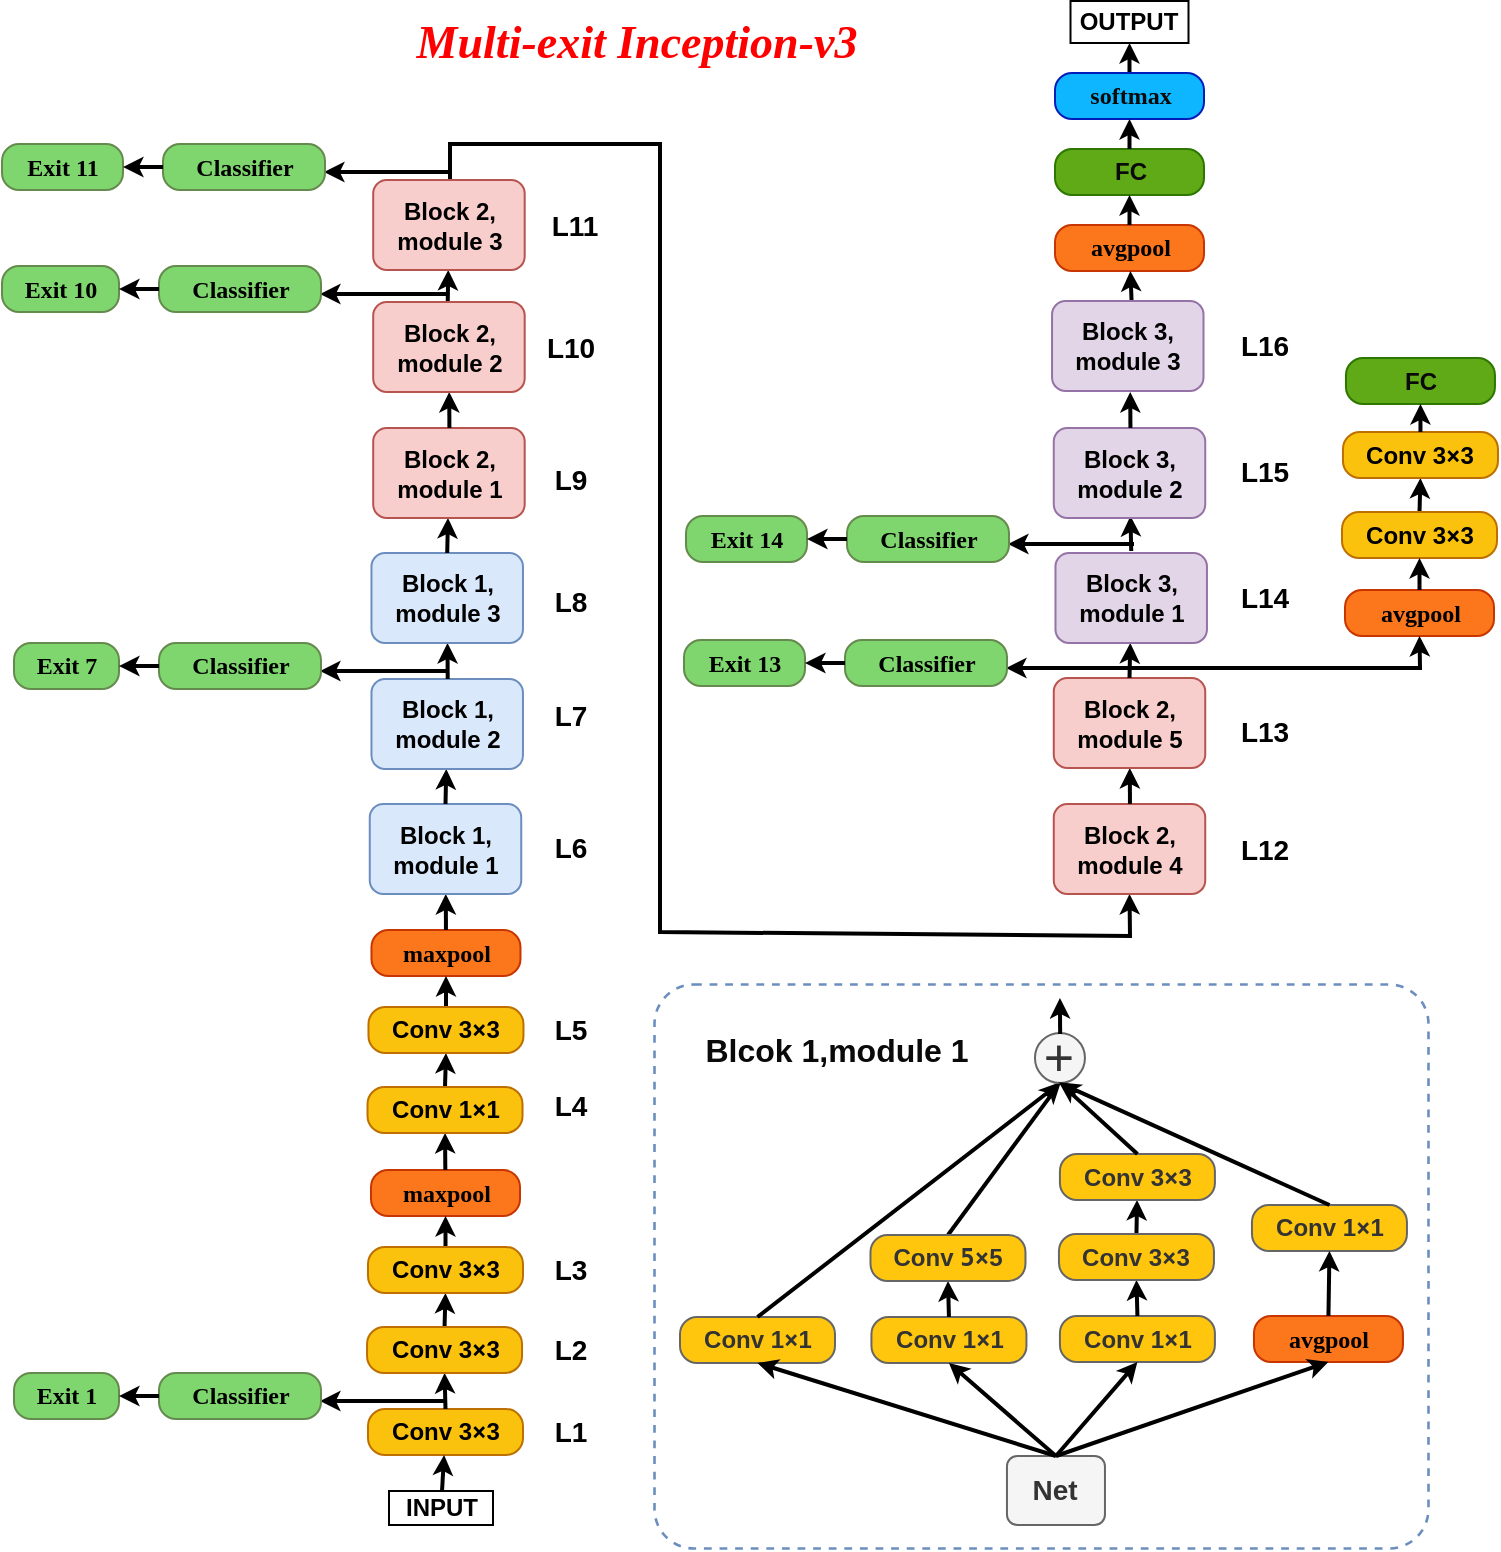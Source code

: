 <mxfile version="20.4.0" type="github">
  <diagram id="uEHcU_7JH4XFBkYuSKtn" name="第 1 页">
    <mxGraphModel dx="-1132" dy="-2175" grid="0" gridSize="10" guides="1" tooltips="1" connect="1" arrows="1" fold="1" page="0" pageScale="1" pageWidth="827" pageHeight="1169" math="0" shadow="0">
      <root>
        <mxCell id="0" />
        <mxCell id="1" parent="0" />
        <mxCell id="2cw23aXFBifn6y7TbzrM-2" value="&lt;b&gt;INPUT&lt;/b&gt;" style="rounded=0;whiteSpace=wrap;html=1;" vertex="1" parent="1">
          <mxGeometry x="2999.5" y="4095.5" width="52" height="17" as="geometry" />
        </mxCell>
        <mxCell id="2cw23aXFBifn6y7TbzrM-3" value="&lt;font face=&quot;Helvetica&quot;&gt;&lt;b&gt;OUTPUT&lt;/b&gt;&lt;/font&gt;" style="rounded=0;whiteSpace=wrap;html=1;" vertex="1" parent="1">
          <mxGeometry x="3340.25" y="3350.5" width="59" height="21" as="geometry" />
        </mxCell>
        <mxCell id="2cw23aXFBifn6y7TbzrM-4" value="&lt;b&gt;Conv 3&lt;code style=&quot;position: unset;&quot; class=&quot;has-numbering&quot;&gt;×&lt;/code&gt;3&lt;/b&gt;" style="rounded=1;whiteSpace=wrap;html=1;fontSize=12;arcSize=37;fillColor=#FAC20D;strokeColor=#BD7000;fontColor=#000000;" vertex="1" parent="1">
          <mxGeometry x="2989" y="4054.5" width="77.5" height="23" as="geometry" />
        </mxCell>
        <mxCell id="2cw23aXFBifn6y7TbzrM-5" style="edgeStyle=none;rounded=0;jumpSize=28;orthogonalLoop=1;jettySize=auto;html=1;strokeWidth=2;endSize=4;fontSize=9;fontFamily=Times New Roman;" edge="1" parent="1" source="2cw23aXFBifn6y7TbzrM-2" target="2cw23aXFBifn6y7TbzrM-4">
          <mxGeometry relative="1" as="geometry">
            <mxPoint x="3026.33" y="4096.5" as="sourcePoint" />
            <mxPoint x="3026.33" y="4079" as="targetPoint" />
          </mxGeometry>
        </mxCell>
        <mxCell id="2cw23aXFBifn6y7TbzrM-6" value="&lt;font face=&quot;Verdana&quot;&gt;&lt;b&gt;maxpool&lt;/b&gt;&lt;/font&gt;" style="rounded=1;whiteSpace=wrap;html=1;fontSize=12;arcSize=37;fillColor=#FC761C;strokeColor=#C73500;fontColor=#000000;" vertex="1" parent="1">
          <mxGeometry x="2990.5" y="3935" width="74.5" height="23" as="geometry" />
        </mxCell>
        <mxCell id="2cw23aXFBifn6y7TbzrM-7" style="edgeStyle=none;rounded=0;jumpSize=28;orthogonalLoop=1;jettySize=auto;html=1;strokeWidth=2;endSize=4;fontSize=9;fontFamily=Times New Roman;startArrow=none;entryX=0.5;entryY=1;entryDx=0;entryDy=0;exitX=0.5;exitY=0;exitDx=0;exitDy=0;" edge="1" parent="1" source="2cw23aXFBifn6y7TbzrM-4" target="2cw23aXFBifn6y7TbzrM-37">
          <mxGeometry relative="1" as="geometry">
            <Array as="points" />
            <mxPoint x="3027" y="4063" as="sourcePoint" />
            <mxPoint x="3027.25" y="4041" as="targetPoint" />
          </mxGeometry>
        </mxCell>
        <mxCell id="2cw23aXFBifn6y7TbzrM-8" style="edgeStyle=none;rounded=0;jumpSize=28;orthogonalLoop=1;jettySize=auto;html=1;strokeWidth=2;endSize=4;fontSize=9;fontFamily=Times New Roman;startArrow=none;entryX=0.5;entryY=1;entryDx=0;entryDy=0;exitX=0.5;exitY=0;exitDx=0;exitDy=0;" edge="1" parent="1" source="2cw23aXFBifn6y7TbzrM-37" target="2cw23aXFBifn6y7TbzrM-38">
          <mxGeometry relative="1" as="geometry">
            <Array as="points" />
            <mxPoint x="3027.401" y="4018" as="sourcePoint" />
            <mxPoint x="3027.599" y="4003" as="targetPoint" />
          </mxGeometry>
        </mxCell>
        <mxCell id="2cw23aXFBifn6y7TbzrM-9" value="&lt;font style=&quot;font-size: 14px;&quot; face=&quot;Helvetica&quot;&gt;&lt;b&gt;L1&lt;/b&gt;&lt;/font&gt;" style="text;html=1;align=center;verticalAlign=middle;resizable=0;points=[];autosize=1;strokeColor=none;fillColor=none;fontSize=12;fontFamily=Verdana;" vertex="1" parent="1">
          <mxGeometry x="3073" y="4051.5" width="34" height="29" as="geometry" />
        </mxCell>
        <mxCell id="2cw23aXFBifn6y7TbzrM-10" value="&lt;font style=&quot;font-size: 14px;&quot; face=&quot;Helvetica&quot;&gt;&lt;b&gt;L9&lt;/b&gt;&lt;/font&gt;" style="text;html=1;align=center;verticalAlign=middle;resizable=0;points=[];autosize=1;strokeColor=none;fillColor=none;fontSize=12;fontFamily=Verdana;" vertex="1" parent="1">
          <mxGeometry x="3073" y="3575.5" width="34" height="29" as="geometry" />
        </mxCell>
        <mxCell id="2cw23aXFBifn6y7TbzrM-11" value="&lt;font style=&quot;font-size: 14px;&quot; face=&quot;Helvetica&quot;&gt;&lt;b&gt;L2&lt;/b&gt;&lt;/font&gt;" style="text;html=1;align=center;verticalAlign=middle;resizable=0;points=[];autosize=1;strokeColor=none;fillColor=none;fontSize=12;fontFamily=Verdana;" vertex="1" parent="1">
          <mxGeometry x="3073" y="4010.5" width="34" height="29" as="geometry" />
        </mxCell>
        <mxCell id="2cw23aXFBifn6y7TbzrM-12" value="&lt;font style=&quot;font-size: 14px;&quot; face=&quot;Helvetica&quot;&gt;&lt;b&gt;L8&lt;/b&gt;&lt;/font&gt;" style="text;html=1;align=center;verticalAlign=middle;resizable=0;points=[];autosize=1;strokeColor=none;fillColor=none;fontSize=12;fontFamily=Verdana;" vertex="1" parent="1">
          <mxGeometry x="3073" y="3636.5" width="34" height="29" as="geometry" />
        </mxCell>
        <mxCell id="2cw23aXFBifn6y7TbzrM-13" value="&lt;b&gt;&lt;font style=&quot;font-size: 14px;&quot; face=&quot;Helvetica&quot;&gt;L7&lt;/font&gt;&lt;/b&gt;" style="text;html=1;align=center;verticalAlign=middle;resizable=0;points=[];autosize=1;strokeColor=none;fillColor=none;fontSize=12;fontFamily=Verdana;" vertex="1" parent="1">
          <mxGeometry x="3073" y="3693" width="34" height="29" as="geometry" />
        </mxCell>
        <mxCell id="2cw23aXFBifn6y7TbzrM-14" value="&lt;font style=&quot;font-size: 14px;&quot; face=&quot;Helvetica&quot;&gt;&lt;b&gt;L6&lt;/b&gt;&lt;/font&gt;" style="text;html=1;align=center;verticalAlign=middle;resizable=0;points=[];autosize=1;strokeColor=none;fillColor=none;fontSize=12;fontFamily=Verdana;" vertex="1" parent="1">
          <mxGeometry x="3073" y="3759.75" width="34" height="29" as="geometry" />
        </mxCell>
        <mxCell id="2cw23aXFBifn6y7TbzrM-15" value="&lt;font style=&quot;font-size: 14px;&quot; face=&quot;Helvetica&quot;&gt;&lt;b&gt;L5&lt;/b&gt;&lt;/font&gt;" style="text;html=1;align=center;verticalAlign=middle;resizable=0;points=[];autosize=1;strokeColor=none;fillColor=none;fontSize=12;fontFamily=Verdana;" vertex="1" parent="1">
          <mxGeometry x="3073" y="3850.5" width="34" height="29" as="geometry" />
        </mxCell>
        <mxCell id="2cw23aXFBifn6y7TbzrM-16" style="edgeStyle=none;rounded=0;jumpSize=28;orthogonalLoop=1;jettySize=auto;html=1;strokeWidth=2;endSize=4;fontSize=9;fontFamily=Times New Roman;startArrow=none;exitX=0.5;exitY=0;exitDx=0;exitDy=0;entryX=0.5;entryY=1;entryDx=0;entryDy=0;" edge="1" parent="1" target="2cw23aXFBifn6y7TbzrM-57">
          <mxGeometry relative="1" as="geometry">
            <Array as="points">
              <mxPoint x="3030" y="3422" />
              <mxPoint x="3135" y="3422" />
              <mxPoint x="3135" y="3816" />
              <mxPoint x="3370" y="3818" />
            </Array>
            <mxPoint x="3030" y="3443" as="sourcePoint" />
            <mxPoint x="3379.25" y="4062.5" as="targetPoint" />
          </mxGeometry>
        </mxCell>
        <mxCell id="2cw23aXFBifn6y7TbzrM-17" style="edgeStyle=none;rounded=0;jumpSize=28;orthogonalLoop=1;jettySize=auto;html=1;strokeWidth=2;endSize=4;fontSize=9;fontFamily=Times New Roman;startArrow=none;entryX=0.5;entryY=1;entryDx=0;entryDy=0;" edge="1" parent="1" source="2cw23aXFBifn6y7TbzrM-38" target="2cw23aXFBifn6y7TbzrM-6">
          <mxGeometry relative="1" as="geometry">
            <Array as="points" />
            <mxPoint x="2892.5" y="3957" as="sourcePoint" />
            <mxPoint x="2898.04" y="3938" as="targetPoint" />
          </mxGeometry>
        </mxCell>
        <mxCell id="2cw23aXFBifn6y7TbzrM-18" style="edgeStyle=none;rounded=0;jumpSize=28;orthogonalLoop=1;jettySize=auto;html=1;strokeWidth=2;endSize=4;fontSize=9;fontFamily=Times New Roman;" edge="1" parent="1">
          <mxGeometry relative="1" as="geometry">
            <mxPoint x="3028" y="4050.5" as="sourcePoint" />
            <mxPoint x="2965" y="4050.5" as="targetPoint" />
          </mxGeometry>
        </mxCell>
        <mxCell id="2cw23aXFBifn6y7TbzrM-19" value="&lt;font face=&quot;Verdana&quot;&gt;&lt;b&gt;Classifier&lt;br&gt;&lt;/b&gt;&lt;/font&gt;" style="rounded=1;whiteSpace=wrap;html=1;fontSize=12;arcSize=37;fillColor=#7FD66E;strokeColor=#648A4E;" vertex="1" parent="1">
          <mxGeometry x="2884.5" y="4036.5" width="81" height="23" as="geometry" />
        </mxCell>
        <mxCell id="2cw23aXFBifn6y7TbzrM-20" value="&lt;font face=&quot;Verdana&quot;&gt;&lt;b&gt;Exit 1&lt;br&gt;&lt;/b&gt;&lt;/font&gt;" style="rounded=1;whiteSpace=wrap;html=1;fontSize=12;arcSize=37;fillColor=#7FD66E;strokeColor=#648A4E;" vertex="1" parent="1">
          <mxGeometry x="2812" y="4036.5" width="52.5" height="23" as="geometry" />
        </mxCell>
        <mxCell id="2cw23aXFBifn6y7TbzrM-21" style="edgeStyle=none;rounded=0;jumpSize=28;orthogonalLoop=1;jettySize=auto;html=1;strokeWidth=2;endSize=4;fontSize=9;fontFamily=Times New Roman;exitX=0;exitY=0.5;exitDx=0;exitDy=0;" edge="1" parent="1" source="2cw23aXFBifn6y7TbzrM-19" target="2cw23aXFBifn6y7TbzrM-20">
          <mxGeometry relative="1" as="geometry">
            <mxPoint x="2922.5" y="4007.5" as="sourcePoint" />
            <mxPoint x="2860.5" y="4048.5" as="targetPoint" />
          </mxGeometry>
        </mxCell>
        <mxCell id="2cw23aXFBifn6y7TbzrM-22" value="&lt;font style=&quot;font-size: 14px;&quot; face=&quot;Helvetica&quot;&gt;&lt;b&gt;L10&lt;/b&gt;&lt;/font&gt;" style="text;html=1;align=center;verticalAlign=middle;resizable=0;points=[];autosize=1;strokeColor=none;fillColor=none;fontSize=12;fontFamily=Verdana;" vertex="1" parent="1">
          <mxGeometry x="3069" y="3509" width="42" height="29" as="geometry" />
        </mxCell>
        <mxCell id="2cw23aXFBifn6y7TbzrM-23" value="&lt;font style=&quot;font-size: 14px;&quot; face=&quot;Helvetica&quot;&gt;&lt;b&gt;L12&lt;/b&gt;&lt;/font&gt;" style="text;html=1;align=center;verticalAlign=middle;resizable=0;points=[];autosize=1;strokeColor=none;fillColor=none;fontSize=12;fontFamily=Verdana;" vertex="1" parent="1">
          <mxGeometry x="3416" y="3760" width="42" height="29" as="geometry" />
        </mxCell>
        <mxCell id="2cw23aXFBifn6y7TbzrM-24" value="&lt;font style=&quot;font-size: 14px;&quot; face=&quot;Helvetica&quot;&gt;&lt;b&gt;L11&lt;/b&gt;&lt;/font&gt;" style="text;html=1;align=center;verticalAlign=middle;resizable=0;points=[];autosize=1;strokeColor=none;fillColor=none;fontSize=12;fontFamily=Verdana;" vertex="1" parent="1">
          <mxGeometry x="3071" y="3448" width="41" height="29" as="geometry" />
        </mxCell>
        <mxCell id="2cw23aXFBifn6y7TbzrM-25" value="&lt;font style=&quot;font-size: 14px;&quot; face=&quot;Helvetica&quot;&gt;&lt;b&gt;L16&lt;/b&gt;&lt;/font&gt;" style="text;html=1;align=center;verticalAlign=middle;resizable=0;points=[];autosize=1;strokeColor=none;fillColor=none;fontSize=12;fontFamily=Verdana;" vertex="1" parent="1">
          <mxGeometry x="3416" y="3508.5" width="42" height="29" as="geometry" />
        </mxCell>
        <mxCell id="2cw23aXFBifn6y7TbzrM-26" value="&lt;font style=&quot;font-size: 14px;&quot; face=&quot;Helvetica&quot;&gt;&lt;b&gt;L15&lt;/b&gt;&lt;/font&gt;" style="text;html=1;align=center;verticalAlign=middle;resizable=0;points=[];autosize=1;strokeColor=none;fillColor=none;fontSize=12;fontFamily=Verdana;" vertex="1" parent="1">
          <mxGeometry x="3416" y="3571" width="42" height="29" as="geometry" />
        </mxCell>
        <mxCell id="2cw23aXFBifn6y7TbzrM-27" value="&lt;font style=&quot;font-size: 14px;&quot; face=&quot;Helvetica&quot;&gt;&lt;b&gt;L14&lt;/b&gt;&lt;/font&gt;" style="text;html=1;align=center;verticalAlign=middle;resizable=0;points=[];autosize=1;strokeColor=none;fillColor=none;fontSize=12;fontFamily=Verdana;" vertex="1" parent="1">
          <mxGeometry x="3416" y="3634.5" width="42" height="29" as="geometry" />
        </mxCell>
        <mxCell id="2cw23aXFBifn6y7TbzrM-28" value="&lt;font style=&quot;font-size: 14px;&quot; face=&quot;Helvetica&quot;&gt;&lt;b&gt;L13&lt;/b&gt;&lt;/font&gt;" style="text;html=1;align=center;verticalAlign=middle;resizable=0;points=[];autosize=1;strokeColor=none;fillColor=none;fontSize=12;fontFamily=Verdana;" vertex="1" parent="1">
          <mxGeometry x="3416" y="3701.5" width="42" height="29" as="geometry" />
        </mxCell>
        <mxCell id="2cw23aXFBifn6y7TbzrM-29" value="&lt;font face=&quot;Verdana&quot;&gt;&lt;b&gt;avgpool&lt;/b&gt;&lt;/font&gt;" style="rounded=1;whiteSpace=wrap;html=1;fontSize=12;arcSize=37;fillColor=#FC761C;strokeColor=#C73500;fontColor=#000000;" vertex="1" parent="1">
          <mxGeometry x="3332.5" y="3462.5" width="74.5" height="23" as="geometry" />
        </mxCell>
        <mxCell id="2cw23aXFBifn6y7TbzrM-30" style="edgeStyle=none;rounded=0;jumpSize=28;orthogonalLoop=1;jettySize=auto;html=1;strokeWidth=2;endSize=4;fontSize=9;fontFamily=Times New Roman;startArrow=none;" edge="1" parent="1" target="2cw23aXFBifn6y7TbzrM-29">
          <mxGeometry relative="1" as="geometry">
            <Array as="points" />
            <mxPoint x="3370.802" y="3501" as="sourcePoint" />
            <mxPoint x="3372.629" y="3488.5" as="targetPoint" />
          </mxGeometry>
        </mxCell>
        <mxCell id="2cw23aXFBifn6y7TbzrM-31" value="&lt;font color=&quot;#0A0A0A&quot;&gt;&lt;b&gt;FC&lt;/b&gt;&lt;/font&gt;" style="rounded=1;whiteSpace=wrap;html=1;fontSize=12;arcSize=37;fillColor=#60a917;strokeColor=#2D7600;fontColor=#ffffff;" vertex="1" parent="1">
          <mxGeometry x="3332.5" y="3424.5" width="74.5" height="23" as="geometry" />
        </mxCell>
        <mxCell id="2cw23aXFBifn6y7TbzrM-32" style="edgeStyle=none;rounded=0;jumpSize=28;orthogonalLoop=1;jettySize=auto;html=1;strokeWidth=2;endSize=4;fontSize=9;fontFamily=Times New Roman;startArrow=none;entryX=0.5;entryY=1;entryDx=0;entryDy=0;exitX=0.5;exitY=0;exitDx=0;exitDy=0;" edge="1" parent="1" source="2cw23aXFBifn6y7TbzrM-29" target="2cw23aXFBifn6y7TbzrM-31">
          <mxGeometry relative="1" as="geometry">
            <Array as="points" />
            <mxPoint x="3380.802" y="3511" as="sourcePoint" />
            <mxPoint x="3380.198" y="3495.5" as="targetPoint" />
          </mxGeometry>
        </mxCell>
        <mxCell id="2cw23aXFBifn6y7TbzrM-33" style="edgeStyle=none;rounded=0;jumpSize=28;orthogonalLoop=1;jettySize=auto;html=1;strokeWidth=2;endSize=4;fontSize=9;fontFamily=Times New Roman;startArrow=none;entryX=0.5;entryY=1;entryDx=0;entryDy=0;exitX=0.5;exitY=0;exitDx=0;exitDy=0;" edge="1" parent="1" source="2cw23aXFBifn6y7TbzrM-34" target="2cw23aXFBifn6y7TbzrM-3">
          <mxGeometry relative="1" as="geometry">
            <Array as="points" />
            <mxPoint x="3379.75" y="3472.5" as="sourcePoint" />
            <mxPoint x="3379.75" y="3457.5" as="targetPoint" />
          </mxGeometry>
        </mxCell>
        <mxCell id="2cw23aXFBifn6y7TbzrM-34" value="&lt;font face=&quot;Verdana&quot; color=&quot;#0A0A0A&quot;&gt;&lt;b&gt;softmax&lt;/b&gt;&lt;/font&gt;" style="rounded=1;whiteSpace=wrap;html=1;fontSize=12;arcSize=37;fillColor=#0DB6FF;strokeColor=#001DBC;fontColor=#ffffff;" vertex="1" parent="1">
          <mxGeometry x="3332.5" y="3386.5" width="74.5" height="23" as="geometry" />
        </mxCell>
        <mxCell id="2cw23aXFBifn6y7TbzrM-35" style="edgeStyle=none;rounded=0;jumpSize=28;orthogonalLoop=1;jettySize=auto;html=1;strokeWidth=2;endSize=4;fontSize=9;fontFamily=Times New Roman;startArrow=none;entryX=0.5;entryY=1;entryDx=0;entryDy=0;exitX=0.5;exitY=0;exitDx=0;exitDy=0;" edge="1" parent="1" source="2cw23aXFBifn6y7TbzrM-31" target="2cw23aXFBifn6y7TbzrM-34">
          <mxGeometry relative="1" as="geometry">
            <Array as="points" />
            <mxPoint x="3381.75" y="3396.5" as="sourcePoint" />
            <mxPoint x="3381.25" y="3381.5" as="targetPoint" />
          </mxGeometry>
        </mxCell>
        <mxCell id="2cw23aXFBifn6y7TbzrM-36" value="&lt;font style=&quot;font-size: 23px;&quot; color=&quot;#FF0000&quot;&gt;&lt;i&gt;&lt;b&gt;Multi-exit Inception-v3&lt;/b&gt;&lt;/i&gt;&lt;/font&gt;" style="text;html=1;align=center;verticalAlign=middle;resizable=0;points=[];autosize=1;strokeColor=none;fillColor=none;fontSize=14;fontFamily=Verdana;fontColor=#0A0A0A;" vertex="1" parent="1">
          <mxGeometry x="2964" y="3350.5" width="317" height="40" as="geometry" />
        </mxCell>
        <mxCell id="2cw23aXFBifn6y7TbzrM-37" value="&lt;b&gt;Conv 3&lt;code style=&quot;position: unset;&quot; class=&quot;has-numbering&quot;&gt;×&lt;/code&gt;3&lt;/b&gt;" style="rounded=1;whiteSpace=wrap;html=1;fontSize=12;arcSize=37;fillColor=#FAC20D;strokeColor=#BD7000;fontColor=#000000;" vertex="1" parent="1">
          <mxGeometry x="2988.52" y="4013.5" width="77.5" height="23" as="geometry" />
        </mxCell>
        <mxCell id="2cw23aXFBifn6y7TbzrM-38" value="&lt;b&gt;Conv 3&lt;code style=&quot;position: unset;&quot; class=&quot;has-numbering&quot;&gt;×&lt;/code&gt;3&lt;/b&gt;" style="rounded=1;whiteSpace=wrap;html=1;fontSize=12;arcSize=37;fillColor=#FAC20D;strokeColor=#BD7000;fontColor=#000000;" vertex="1" parent="1">
          <mxGeometry x="2989" y="3973.5" width="77.5" height="23" as="geometry" />
        </mxCell>
        <mxCell id="2cw23aXFBifn6y7TbzrM-39" value="&lt;font face=&quot;Verdana&quot;&gt;&lt;b&gt;maxpool&lt;/b&gt;&lt;/font&gt;" style="rounded=1;whiteSpace=wrap;html=1;fontSize=12;arcSize=37;fillColor=#FC761C;strokeColor=#C73500;fontColor=#000000;" vertex="1" parent="1">
          <mxGeometry x="2990.74" y="3815" width="74.5" height="23" as="geometry" />
        </mxCell>
        <mxCell id="2cw23aXFBifn6y7TbzrM-40" style="edgeStyle=none;rounded=0;jumpSize=28;orthogonalLoop=1;jettySize=auto;html=1;strokeWidth=2;endSize=4;fontSize=9;fontFamily=Times New Roman;startArrow=none;entryX=0.5;entryY=1;entryDx=0;entryDy=0;" edge="1" parent="1" source="2cw23aXFBifn6y7TbzrM-6" target="2cw23aXFBifn6y7TbzrM-43">
          <mxGeometry relative="1" as="geometry">
            <Array as="points" />
            <mxPoint x="3027.99" y="3934.5" as="sourcePoint" />
            <mxPoint x="3027.49" y="3921" as="targetPoint" />
          </mxGeometry>
        </mxCell>
        <mxCell id="2cw23aXFBifn6y7TbzrM-41" style="edgeStyle=none;rounded=0;jumpSize=28;orthogonalLoop=1;jettySize=auto;html=1;strokeWidth=2;endSize=4;fontSize=9;fontFamily=Times New Roman;startArrow=none;entryX=0.5;entryY=1;entryDx=0;entryDy=0;exitX=0.5;exitY=0;exitDx=0;exitDy=0;" edge="1" parent="1" source="2cw23aXFBifn6y7TbzrM-43" target="2cw23aXFBifn6y7TbzrM-44">
          <mxGeometry relative="1" as="geometry">
            <Array as="points" />
            <mxPoint x="3027.641" y="3898" as="sourcePoint" />
            <mxPoint x="3027.839" y="3883" as="targetPoint" />
          </mxGeometry>
        </mxCell>
        <mxCell id="2cw23aXFBifn6y7TbzrM-42" style="edgeStyle=none;rounded=0;jumpSize=28;orthogonalLoop=1;jettySize=auto;html=1;strokeWidth=2;endSize=4;fontSize=9;fontFamily=Times New Roman;startArrow=none;entryX=0.5;entryY=1;entryDx=0;entryDy=0;" edge="1" parent="1" source="2cw23aXFBifn6y7TbzrM-44" target="2cw23aXFBifn6y7TbzrM-39">
          <mxGeometry relative="1" as="geometry">
            <Array as="points" />
            <mxPoint x="2892.74" y="3837" as="sourcePoint" />
            <mxPoint x="2898.28" y="3818" as="targetPoint" />
          </mxGeometry>
        </mxCell>
        <mxCell id="2cw23aXFBifn6y7TbzrM-43" value="&lt;b&gt;Conv 1&lt;code style=&quot;position: unset;&quot; class=&quot;has-numbering&quot;&gt;×&lt;/code&gt;1&lt;/b&gt;" style="rounded=1;whiteSpace=wrap;html=1;fontSize=12;arcSize=37;fillColor=#FAC20D;strokeColor=#BD7000;fontColor=#000000;" vertex="1" parent="1">
          <mxGeometry x="2988.76" y="3893.5" width="77.5" height="23" as="geometry" />
        </mxCell>
        <mxCell id="2cw23aXFBifn6y7TbzrM-44" value="&lt;b&gt;Conv 3&lt;code style=&quot;position: unset;&quot; class=&quot;has-numbering&quot;&gt;×&lt;/code&gt;3&lt;/b&gt;" style="rounded=1;whiteSpace=wrap;html=1;fontSize=12;arcSize=37;fillColor=#FAC20D;strokeColor=#BD7000;fontColor=#000000;" vertex="1" parent="1">
          <mxGeometry x="2989.24" y="3853.5" width="77.5" height="23" as="geometry" />
        </mxCell>
        <mxCell id="2cw23aXFBifn6y7TbzrM-45" value="&lt;font style=&quot;font-size: 14px;&quot; face=&quot;Helvetica&quot;&gt;&lt;b&gt;L3&lt;/b&gt;&lt;/font&gt;" style="text;html=1;align=center;verticalAlign=middle;resizable=0;points=[];autosize=1;strokeColor=none;fillColor=none;fontSize=12;fontFamily=Verdana;" vertex="1" parent="1">
          <mxGeometry x="3073" y="3970.5" width="34" height="29" as="geometry" />
        </mxCell>
        <mxCell id="2cw23aXFBifn6y7TbzrM-46" value="&lt;font style=&quot;font-size: 14px;&quot; face=&quot;Helvetica&quot;&gt;&lt;b&gt;L4&lt;/b&gt;&lt;/font&gt;" style="text;html=1;align=center;verticalAlign=middle;resizable=0;points=[];autosize=1;strokeColor=none;fillColor=none;fontSize=12;fontFamily=Verdana;" vertex="1" parent="1">
          <mxGeometry x="3073" y="3888.5" width="34" height="29" as="geometry" />
        </mxCell>
        <mxCell id="2cw23aXFBifn6y7TbzrM-47" style="edgeStyle=none;rounded=0;jumpSize=28;orthogonalLoop=1;jettySize=auto;html=1;strokeWidth=2;endSize=4;fontSize=9;fontFamily=Times New Roman;startArrow=none;exitX=0.5;exitY=0;exitDx=0;exitDy=0;" edge="1" parent="1" source="2cw23aXFBifn6y7TbzrM-39" target="2cw23aXFBifn6y7TbzrM-48">
          <mxGeometry relative="1" as="geometry">
            <Array as="points" />
            <mxPoint x="3037.99" y="3863.5" as="sourcePoint" />
            <mxPoint x="3028" y="3789" as="targetPoint" />
          </mxGeometry>
        </mxCell>
        <mxCell id="2cw23aXFBifn6y7TbzrM-48" value="&lt;div style=&quot;font-size: 12px;&quot;&gt;&lt;font style=&quot;font-size: 12px;&quot; face=&quot;Helvetica&quot;&gt;&lt;b&gt;&lt;font style=&quot;font-size: 12px;&quot;&gt;Block 1,&lt;/font&gt;&lt;/b&gt;&lt;/font&gt;&lt;/div&gt;&lt;div style=&quot;font-size: 12px;&quot;&gt;&lt;font style=&quot;font-size: 12px;&quot; face=&quot;Helvetica&quot;&gt;&lt;b&gt;&lt;font style=&quot;font-size: 12px;&quot;&gt;module 1&lt;/font&gt;&lt;/b&gt;&lt;/font&gt;&lt;font style=&quot;font-size: 12px;&quot;&gt;&lt;br&gt;&lt;/font&gt;&lt;/div&gt;" style="rounded=1;whiteSpace=wrap;html=1;strokeColor=#6c8ebf;fontFamily=Verdana;fontSize=23;fillColor=#dae8fc;" vertex="1" parent="1">
          <mxGeometry x="2989.88" y="3752" width="75.74" height="45" as="geometry" />
        </mxCell>
        <mxCell id="2cw23aXFBifn6y7TbzrM-49" style="edgeStyle=none;rounded=0;jumpSize=28;orthogonalLoop=1;jettySize=auto;html=1;strokeWidth=2;endSize=4;fontSize=9;fontFamily=Times New Roman;startArrow=none;exitX=0.5;exitY=0;exitDx=0;exitDy=0;" edge="1" parent="1" source="2cw23aXFBifn6y7TbzrM-48" target="2cw23aXFBifn6y7TbzrM-50">
          <mxGeometry relative="1" as="geometry">
            <Array as="points" />
            <mxPoint x="3027.99" y="3747.5" as="sourcePoint" />
            <mxPoint x="3028" y="3721.5" as="targetPoint" />
          </mxGeometry>
        </mxCell>
        <mxCell id="2cw23aXFBifn6y7TbzrM-50" value="&lt;div style=&quot;font-size: 12px;&quot;&gt;&lt;font style=&quot;font-size: 12px;&quot; face=&quot;Helvetica&quot;&gt;&lt;b&gt;&lt;font style=&quot;font-size: 12px;&quot;&gt;Block 1,&lt;/font&gt;&lt;/b&gt;&lt;/font&gt;&lt;/div&gt;&lt;div style=&quot;font-size: 12px;&quot;&gt;&lt;font style=&quot;font-size: 12px;&quot; face=&quot;Helvetica&quot;&gt;&lt;b&gt;&lt;font style=&quot;font-size: 12px;&quot;&gt;module 2&lt;/font&gt;&lt;/b&gt;&lt;/font&gt;&lt;font style=&quot;font-size: 12px;&quot;&gt;&lt;br&gt;&lt;/font&gt;&lt;/div&gt;" style="rounded=1;whiteSpace=wrap;html=1;strokeColor=#6c8ebf;fontFamily=Verdana;fontSize=23;fillColor=#dae8fc;" vertex="1" parent="1">
          <mxGeometry x="2990.74" y="3689.5" width="75.74" height="45" as="geometry" />
        </mxCell>
        <mxCell id="2cw23aXFBifn6y7TbzrM-51" style="edgeStyle=none;rounded=0;jumpSize=28;orthogonalLoop=1;jettySize=auto;html=1;strokeWidth=2;endSize=4;fontSize=9;fontFamily=Times New Roman;startArrow=none;exitX=0.5;exitY=0;exitDx=0;exitDy=0;" edge="1" parent="1" target="2cw23aXFBifn6y7TbzrM-52">
          <mxGeometry relative="1" as="geometry">
            <Array as="points" />
            <mxPoint x="3028.85" y="3689.5" as="sourcePoint" />
            <mxPoint x="3028.86" y="3663.5" as="targetPoint" />
          </mxGeometry>
        </mxCell>
        <mxCell id="2cw23aXFBifn6y7TbzrM-52" value="&lt;div style=&quot;font-size: 12px;&quot;&gt;&lt;font style=&quot;font-size: 12px;&quot; face=&quot;Helvetica&quot;&gt;&lt;b&gt;&lt;font style=&quot;font-size: 12px;&quot;&gt;Block 1,&lt;/font&gt;&lt;/b&gt;&lt;/font&gt;&lt;/div&gt;&lt;div style=&quot;font-size: 12px;&quot;&gt;&lt;font style=&quot;font-size: 12px;&quot; face=&quot;Helvetica&quot;&gt;&lt;b&gt;&lt;font style=&quot;font-size: 12px;&quot;&gt;module 3&lt;/font&gt;&lt;/b&gt;&lt;/font&gt;&lt;font style=&quot;font-size: 12px;&quot;&gt;&lt;br&gt;&lt;/font&gt;&lt;/div&gt;" style="rounded=1;whiteSpace=wrap;html=1;strokeColor=#6c8ebf;fontFamily=Verdana;fontSize=23;fillColor=#dae8fc;" vertex="1" parent="1">
          <mxGeometry x="2990.74" y="3626.5" width="75.74" height="45" as="geometry" />
        </mxCell>
        <mxCell id="2cw23aXFBifn6y7TbzrM-53" style="edgeStyle=none;rounded=0;jumpSize=28;orthogonalLoop=1;jettySize=auto;html=1;strokeWidth=2;endSize=4;fontSize=9;fontFamily=Times New Roman;startArrow=none;exitX=0.5;exitY=0;exitDx=0;exitDy=0;" edge="1" parent="1" source="2cw23aXFBifn6y7TbzrM-52" target="2cw23aXFBifn6y7TbzrM-54">
          <mxGeometry relative="1" as="geometry">
            <Array as="points" />
            <mxPoint x="3028.85" y="3622" as="sourcePoint" />
            <mxPoint x="3028.86" y="3596" as="targetPoint" />
          </mxGeometry>
        </mxCell>
        <mxCell id="2cw23aXFBifn6y7TbzrM-54" value="&lt;div style=&quot;font-size: 12px;&quot;&gt;&lt;font style=&quot;font-size: 12px;&quot; face=&quot;Helvetica&quot;&gt;&lt;b&gt;&lt;font style=&quot;font-size: 12px;&quot;&gt;Block 2,&lt;/font&gt;&lt;/b&gt;&lt;/font&gt;&lt;/div&gt;&lt;div style=&quot;font-size: 12px;&quot;&gt;&lt;font style=&quot;font-size: 12px;&quot; face=&quot;Helvetica&quot;&gt;&lt;b&gt;&lt;font style=&quot;font-size: 12px;&quot;&gt;module 1&lt;/font&gt;&lt;/b&gt;&lt;/font&gt;&lt;font style=&quot;font-size: 12px;&quot;&gt;&lt;br&gt;&lt;/font&gt;&lt;/div&gt;" style="rounded=1;whiteSpace=wrap;html=1;strokeColor=#b85450;fontFamily=Verdana;fontSize=23;fillColor=#f8cecc;" vertex="1" parent="1">
          <mxGeometry x="2991.6" y="3564" width="75.74" height="45" as="geometry" />
        </mxCell>
        <mxCell id="2cw23aXFBifn6y7TbzrM-55" style="edgeStyle=none;rounded=0;jumpSize=28;orthogonalLoop=1;jettySize=auto;html=1;strokeWidth=2;endSize=4;fontSize=9;fontFamily=Times New Roman;startArrow=none;exitX=0.5;exitY=0;exitDx=0;exitDy=0;" edge="1" parent="1" target="2cw23aXFBifn6y7TbzrM-56">
          <mxGeometry relative="1" as="geometry">
            <Array as="points" />
            <mxPoint x="3028.85" y="3502.5" as="sourcePoint" />
            <mxPoint x="3028.86" y="3476.5" as="targetPoint" />
          </mxGeometry>
        </mxCell>
        <mxCell id="2cw23aXFBifn6y7TbzrM-56" value="&lt;div style=&quot;font-size: 12px;&quot;&gt;&lt;font style=&quot;font-size: 12px;&quot; face=&quot;Helvetica&quot;&gt;&lt;b&gt;&lt;font style=&quot;font-size: 12px;&quot;&gt;Block 2,&lt;/font&gt;&lt;/b&gt;&lt;/font&gt;&lt;/div&gt;&lt;div style=&quot;font-size: 12px;&quot;&gt;&lt;font style=&quot;font-size: 12px;&quot; face=&quot;Helvetica&quot;&gt;&lt;b&gt;&lt;font style=&quot;font-size: 12px;&quot;&gt;module 3&lt;/font&gt;&lt;/b&gt;&lt;/font&gt;&lt;font style=&quot;font-size: 12px;&quot;&gt;&lt;br&gt;&lt;/font&gt;&lt;/div&gt;" style="rounded=1;whiteSpace=wrap;html=1;strokeColor=#b85450;fontFamily=Verdana;fontSize=23;fillColor=#f8cecc;" vertex="1" parent="1">
          <mxGeometry x="2991.6" y="3440" width="75.74" height="45" as="geometry" />
        </mxCell>
        <mxCell id="2cw23aXFBifn6y7TbzrM-57" value="&lt;div style=&quot;font-size: 12px;&quot;&gt;&lt;font style=&quot;font-size: 12px;&quot; face=&quot;Helvetica&quot;&gt;&lt;b&gt;&lt;font style=&quot;font-size: 12px;&quot;&gt;Block 2,&lt;/font&gt;&lt;/b&gt;&lt;/font&gt;&lt;/div&gt;&lt;div style=&quot;font-size: 12px;&quot;&gt;&lt;font style=&quot;font-size: 12px;&quot; face=&quot;Helvetica&quot;&gt;&lt;b&gt;&lt;font style=&quot;font-size: 12px;&quot;&gt;module 4&lt;/font&gt;&lt;/b&gt;&lt;/font&gt;&lt;font style=&quot;font-size: 12px;&quot;&gt;&lt;br&gt;&lt;/font&gt;&lt;/div&gt;" style="rounded=1;whiteSpace=wrap;html=1;strokeColor=#b85450;fontFamily=Verdana;fontSize=23;fillColor=#f8cecc;" vertex="1" parent="1">
          <mxGeometry x="3331.88" y="3752" width="75.74" height="45" as="geometry" />
        </mxCell>
        <mxCell id="2cw23aXFBifn6y7TbzrM-58" style="edgeStyle=none;rounded=0;jumpSize=28;orthogonalLoop=1;jettySize=auto;html=1;strokeWidth=2;endSize=4;fontSize=9;fontFamily=Times New Roman;startArrow=none;exitX=0.5;exitY=0;exitDx=0;exitDy=0;" edge="1" parent="1" target="2cw23aXFBifn6y7TbzrM-59">
          <mxGeometry relative="1" as="geometry">
            <Array as="points" />
            <mxPoint x="3369.99" y="3752" as="sourcePoint" />
            <mxPoint x="3370" y="3726" as="targetPoint" />
          </mxGeometry>
        </mxCell>
        <mxCell id="2cw23aXFBifn6y7TbzrM-59" value="&lt;div style=&quot;font-size: 12px;&quot;&gt;&lt;font style=&quot;font-size: 12px;&quot; face=&quot;Helvetica&quot;&gt;&lt;b&gt;&lt;font style=&quot;font-size: 12px;&quot;&gt;Block 2,&lt;/font&gt;&lt;/b&gt;&lt;/font&gt;&lt;/div&gt;&lt;div style=&quot;font-size: 12px;&quot;&gt;&lt;font style=&quot;font-size: 12px;&quot; face=&quot;Helvetica&quot;&gt;&lt;b&gt;&lt;font style=&quot;font-size: 12px;&quot;&gt;module 5&lt;/font&gt;&lt;/b&gt;&lt;/font&gt;&lt;font style=&quot;font-size: 12px;&quot;&gt;&lt;br&gt;&lt;/font&gt;&lt;/div&gt;" style="rounded=1;whiteSpace=wrap;html=1;strokeColor=#b85450;fontFamily=Verdana;fontSize=23;fillColor=#f8cecc;" vertex="1" parent="1">
          <mxGeometry x="3331.88" y="3689" width="75.74" height="45" as="geometry" />
        </mxCell>
        <mxCell id="2cw23aXFBifn6y7TbzrM-60" style="edgeStyle=none;rounded=0;jumpSize=28;orthogonalLoop=1;jettySize=auto;html=1;strokeWidth=2;endSize=4;fontSize=9;fontFamily=Times New Roman;startArrow=none;exitX=0.5;exitY=0;exitDx=0;exitDy=0;" edge="1" parent="1" source="2cw23aXFBifn6y7TbzrM-59" target="2cw23aXFBifn6y7TbzrM-61">
          <mxGeometry relative="1" as="geometry">
            <Array as="points" />
            <mxPoint x="3369.99" y="3684.5" as="sourcePoint" />
            <mxPoint x="3370" y="3658.5" as="targetPoint" />
          </mxGeometry>
        </mxCell>
        <mxCell id="2cw23aXFBifn6y7TbzrM-61" value="&lt;div style=&quot;font-size: 12px;&quot;&gt;&lt;font style=&quot;font-size: 12px;&quot; face=&quot;Helvetica&quot;&gt;&lt;b&gt;&lt;font style=&quot;font-size: 12px;&quot;&gt;Block 3,&lt;/font&gt;&lt;/b&gt;&lt;/font&gt;&lt;/div&gt;&lt;div style=&quot;font-size: 12px;&quot;&gt;&lt;font style=&quot;font-size: 12px;&quot; face=&quot;Helvetica&quot;&gt;&lt;b&gt;&lt;font style=&quot;font-size: 12px;&quot;&gt;module 1&lt;/font&gt;&lt;/b&gt;&lt;/font&gt;&lt;font style=&quot;font-size: 12px;&quot;&gt;&lt;br&gt;&lt;/font&gt;&lt;/div&gt;" style="rounded=1;whiteSpace=wrap;html=1;strokeColor=#9673a6;fontFamily=Verdana;fontSize=23;fillColor=#e1d5e7;" vertex="1" parent="1">
          <mxGeometry x="3332.74" y="3626.5" width="75.74" height="45" as="geometry" />
        </mxCell>
        <mxCell id="2cw23aXFBifn6y7TbzrM-62" style="edgeStyle=none;rounded=0;jumpSize=28;orthogonalLoop=1;jettySize=auto;html=1;strokeWidth=2;endSize=4;fontSize=9;fontFamily=Times New Roman;startArrow=none;exitX=0.5;exitY=0;exitDx=0;exitDy=0;" edge="1" parent="1" target="2cw23aXFBifn6y7TbzrM-63">
          <mxGeometry relative="1" as="geometry">
            <Array as="points" />
            <mxPoint x="3029.71" y="3564" as="sourcePoint" />
            <mxPoint x="3029.72" y="3538" as="targetPoint" />
          </mxGeometry>
        </mxCell>
        <mxCell id="2cw23aXFBifn6y7TbzrM-63" value="&lt;div style=&quot;font-size: 12px;&quot;&gt;&lt;font style=&quot;font-size: 12px;&quot; face=&quot;Helvetica&quot;&gt;&lt;b&gt;&lt;font style=&quot;font-size: 12px;&quot;&gt;Block 2,&lt;/font&gt;&lt;/b&gt;&lt;/font&gt;&lt;/div&gt;&lt;div style=&quot;font-size: 12px;&quot;&gt;&lt;font style=&quot;font-size: 12px;&quot; face=&quot;Helvetica&quot;&gt;&lt;b&gt;&lt;font style=&quot;font-size: 12px;&quot;&gt;module 2&lt;/font&gt;&lt;/b&gt;&lt;/font&gt;&lt;/div&gt;" style="rounded=1;whiteSpace=wrap;html=1;strokeColor=#b85450;fontFamily=Verdana;fontSize=23;fillColor=#f8cecc;" vertex="1" parent="1">
          <mxGeometry x="2991.6" y="3501" width="75.74" height="45" as="geometry" />
        </mxCell>
        <mxCell id="2cw23aXFBifn6y7TbzrM-64" style="edgeStyle=none;rounded=0;jumpSize=28;orthogonalLoop=1;jettySize=auto;html=1;strokeWidth=2;endSize=4;fontSize=9;fontFamily=Times New Roman;startArrow=none;exitX=0.5;exitY=0;exitDx=0;exitDy=0;" edge="1" parent="1">
          <mxGeometry relative="1" as="geometry">
            <Array as="points" />
            <mxPoint x="3370.61" y="3625.5" as="sourcePoint" />
            <mxPoint x="3370.234" y="3608.0" as="targetPoint" />
          </mxGeometry>
        </mxCell>
        <mxCell id="2cw23aXFBifn6y7TbzrM-65" value="&lt;div style=&quot;font-size: 12px;&quot;&gt;&lt;font style=&quot;font-size: 12px;&quot; face=&quot;Helvetica&quot;&gt;&lt;b&gt;&lt;font style=&quot;font-size: 12px;&quot;&gt;Block 3,&lt;/font&gt;&lt;/b&gt;&lt;/font&gt;&lt;/div&gt;&lt;div style=&quot;font-size: 12px;&quot;&gt;&lt;font style=&quot;font-size: 12px;&quot; face=&quot;Helvetica&quot;&gt;&lt;b&gt;&lt;font style=&quot;font-size: 12px;&quot;&gt;module 2&lt;/font&gt;&lt;/b&gt;&lt;/font&gt;&lt;font style=&quot;font-size: 12px;&quot;&gt;&lt;br&gt;&lt;/font&gt;&lt;/div&gt;" style="rounded=1;whiteSpace=wrap;html=1;strokeColor=#9673a6;fontFamily=Verdana;fontSize=23;fillColor=#e1d5e7;" vertex="1" parent="1">
          <mxGeometry x="3331.88" y="3564" width="75.74" height="45" as="geometry" />
        </mxCell>
        <mxCell id="2cw23aXFBifn6y7TbzrM-66" style="edgeStyle=none;rounded=0;jumpSize=28;orthogonalLoop=1;jettySize=auto;html=1;strokeWidth=2;endSize=4;fontSize=9;fontFamily=Times New Roman;startArrow=none;exitX=0.5;exitY=0;exitDx=0;exitDy=0;" edge="1" parent="1">
          <mxGeometry relative="1" as="geometry">
            <Array as="points" />
            <mxPoint x="3370.22" y="3564" as="sourcePoint" />
            <mxPoint x="3370.113" y="3546" as="targetPoint" />
          </mxGeometry>
        </mxCell>
        <mxCell id="2cw23aXFBifn6y7TbzrM-67" value="&lt;div style=&quot;font-size: 12px;&quot;&gt;&lt;font style=&quot;font-size: 12px;&quot; face=&quot;Helvetica&quot;&gt;&lt;b&gt;&lt;font style=&quot;font-size: 12px;&quot;&gt;Block 3,&lt;/font&gt;&lt;/b&gt;&lt;/font&gt;&lt;/div&gt;&lt;div style=&quot;font-size: 12px;&quot;&gt;&lt;font style=&quot;font-size: 12px;&quot; face=&quot;Helvetica&quot;&gt;&lt;b&gt;&lt;font style=&quot;font-size: 12px;&quot;&gt;module 3&lt;/font&gt;&lt;/b&gt;&lt;/font&gt;&lt;font style=&quot;font-size: 12px;&quot;&gt;&lt;br&gt;&lt;/font&gt;&lt;/div&gt;" style="rounded=1;whiteSpace=wrap;html=1;strokeColor=#9673a6;fontFamily=Verdana;fontSize=23;fillColor=#e1d5e7;" vertex="1" parent="1">
          <mxGeometry x="3331.02" y="3500.5" width="75.74" height="45" as="geometry" />
        </mxCell>
        <mxCell id="2cw23aXFBifn6y7TbzrM-68" style="edgeStyle=none;rounded=0;jumpSize=28;orthogonalLoop=1;jettySize=auto;html=1;strokeWidth=2;endSize=4;fontSize=9;fontFamily=Times New Roman;" edge="1" parent="1">
          <mxGeometry relative="1" as="geometry">
            <mxPoint x="3028" y="3685.5" as="sourcePoint" />
            <mxPoint x="2965" y="3685.5" as="targetPoint" />
          </mxGeometry>
        </mxCell>
        <mxCell id="2cw23aXFBifn6y7TbzrM-69" value="&lt;font face=&quot;Verdana&quot;&gt;&lt;b&gt;Classifier&lt;br&gt;&lt;/b&gt;&lt;/font&gt;" style="rounded=1;whiteSpace=wrap;html=1;fontSize=12;arcSize=37;fillColor=#7FD66E;strokeColor=#648A4E;" vertex="1" parent="1">
          <mxGeometry x="2884.5" y="3671.5" width="81" height="23" as="geometry" />
        </mxCell>
        <mxCell id="2cw23aXFBifn6y7TbzrM-70" value="&lt;font face=&quot;Verdana&quot;&gt;&lt;b&gt;Exit 7&lt;br&gt;&lt;/b&gt;&lt;/font&gt;" style="rounded=1;whiteSpace=wrap;html=1;fontSize=12;arcSize=37;fillColor=#7FD66E;strokeColor=#648A4E;" vertex="1" parent="1">
          <mxGeometry x="2812" y="3671.5" width="52.5" height="23" as="geometry" />
        </mxCell>
        <mxCell id="2cw23aXFBifn6y7TbzrM-71" style="edgeStyle=none;rounded=0;jumpSize=28;orthogonalLoop=1;jettySize=auto;html=1;strokeWidth=2;endSize=4;fontSize=9;fontFamily=Times New Roman;exitX=0;exitY=0.5;exitDx=0;exitDy=0;" edge="1" parent="1" source="2cw23aXFBifn6y7TbzrM-69" target="2cw23aXFBifn6y7TbzrM-70">
          <mxGeometry relative="1" as="geometry">
            <mxPoint x="2922.5" y="3642.5" as="sourcePoint" />
            <mxPoint x="2860.5" y="3683.5" as="targetPoint" />
          </mxGeometry>
        </mxCell>
        <mxCell id="2cw23aXFBifn6y7TbzrM-72" style="edgeStyle=none;rounded=0;jumpSize=28;orthogonalLoop=1;jettySize=auto;html=1;strokeWidth=2;endSize=4;fontSize=9;fontFamily=Times New Roman;" edge="1" parent="1">
          <mxGeometry relative="1" as="geometry">
            <mxPoint x="3028" y="3497" as="sourcePoint" />
            <mxPoint x="2965" y="3497" as="targetPoint" />
          </mxGeometry>
        </mxCell>
        <mxCell id="2cw23aXFBifn6y7TbzrM-73" value="&lt;font face=&quot;Verdana&quot;&gt;&lt;b&gt;Classifier&lt;br&gt;&lt;/b&gt;&lt;/font&gt;" style="rounded=1;whiteSpace=wrap;html=1;fontSize=12;arcSize=37;fillColor=#7FD66E;strokeColor=#648A4E;" vertex="1" parent="1">
          <mxGeometry x="2884.5" y="3483" width="81" height="23" as="geometry" />
        </mxCell>
        <mxCell id="2cw23aXFBifn6y7TbzrM-74" value="&lt;font face=&quot;Verdana&quot;&gt;&lt;b&gt;Exit 10&lt;br&gt;&lt;/b&gt;&lt;/font&gt;" style="rounded=1;whiteSpace=wrap;html=1;fontSize=12;arcSize=37;fillColor=#7FD66E;strokeColor=#648A4E;" vertex="1" parent="1">
          <mxGeometry x="2806" y="3483" width="58.5" height="23" as="geometry" />
        </mxCell>
        <mxCell id="2cw23aXFBifn6y7TbzrM-75" style="edgeStyle=none;rounded=0;jumpSize=28;orthogonalLoop=1;jettySize=auto;html=1;strokeWidth=2;endSize=4;fontSize=9;fontFamily=Times New Roman;exitX=0;exitY=0.5;exitDx=0;exitDy=0;" edge="1" parent="1" source="2cw23aXFBifn6y7TbzrM-73" target="2cw23aXFBifn6y7TbzrM-74">
          <mxGeometry relative="1" as="geometry">
            <mxPoint x="2922.5" y="3454" as="sourcePoint" />
            <mxPoint x="2860.5" y="3495" as="targetPoint" />
          </mxGeometry>
        </mxCell>
        <mxCell id="2cw23aXFBifn6y7TbzrM-76" style="edgeStyle=none;rounded=0;jumpSize=28;orthogonalLoop=1;jettySize=auto;html=1;strokeWidth=2;endSize=4;fontSize=9;fontFamily=Times New Roman;" edge="1" parent="1">
          <mxGeometry relative="1" as="geometry">
            <mxPoint x="3371" y="3684" as="sourcePoint" />
            <mxPoint x="3308" y="3684" as="targetPoint" />
          </mxGeometry>
        </mxCell>
        <mxCell id="2cw23aXFBifn6y7TbzrM-77" value="&lt;font face=&quot;Verdana&quot;&gt;&lt;b&gt;Classifier&lt;br&gt;&lt;/b&gt;&lt;/font&gt;" style="rounded=1;whiteSpace=wrap;html=1;fontSize=12;arcSize=37;fillColor=#7FD66E;strokeColor=#648A4E;" vertex="1" parent="1">
          <mxGeometry x="3227.5" y="3670" width="81" height="23" as="geometry" />
        </mxCell>
        <mxCell id="2cw23aXFBifn6y7TbzrM-78" value="&lt;font face=&quot;Verdana&quot;&gt;&lt;b&gt;Exit 13&lt;/b&gt;&lt;/font&gt;" style="rounded=1;whiteSpace=wrap;html=1;fontSize=12;arcSize=37;fillColor=#7FD66E;strokeColor=#648A4E;" vertex="1" parent="1">
          <mxGeometry x="3147" y="3670" width="60.5" height="23" as="geometry" />
        </mxCell>
        <mxCell id="2cw23aXFBifn6y7TbzrM-79" style="edgeStyle=none;rounded=0;jumpSize=28;orthogonalLoop=1;jettySize=auto;html=1;strokeWidth=2;endSize=4;fontSize=9;fontFamily=Times New Roman;exitX=0;exitY=0.5;exitDx=0;exitDy=0;" edge="1" parent="1" source="2cw23aXFBifn6y7TbzrM-77" target="2cw23aXFBifn6y7TbzrM-78">
          <mxGeometry relative="1" as="geometry">
            <mxPoint x="3265.5" y="3641" as="sourcePoint" />
            <mxPoint x="3203.5" y="3682" as="targetPoint" />
          </mxGeometry>
        </mxCell>
        <mxCell id="2cw23aXFBifn6y7TbzrM-80" style="edgeStyle=none;rounded=0;jumpSize=28;orthogonalLoop=1;jettySize=auto;html=1;strokeWidth=2;endSize=4;fontSize=9;fontFamily=Times New Roman;" edge="1" parent="1">
          <mxGeometry relative="1" as="geometry">
            <mxPoint x="3030" y="3436" as="sourcePoint" />
            <mxPoint x="2967" y="3436" as="targetPoint" />
          </mxGeometry>
        </mxCell>
        <mxCell id="2cw23aXFBifn6y7TbzrM-81" value="&lt;font face=&quot;Verdana&quot;&gt;&lt;b&gt;Classifier&lt;br&gt;&lt;/b&gt;&lt;/font&gt;" style="rounded=1;whiteSpace=wrap;html=1;fontSize=12;arcSize=37;fillColor=#7FD66E;strokeColor=#648A4E;" vertex="1" parent="1">
          <mxGeometry x="2886.5" y="3422" width="81" height="23" as="geometry" />
        </mxCell>
        <mxCell id="2cw23aXFBifn6y7TbzrM-82" value="&lt;font face=&quot;Verdana&quot;&gt;&lt;b&gt;Exit 11&lt;br&gt;&lt;/b&gt;&lt;/font&gt;" style="rounded=1;whiteSpace=wrap;html=1;fontSize=12;arcSize=37;fillColor=#7FD66E;strokeColor=#648A4E;" vertex="1" parent="1">
          <mxGeometry x="2806" y="3422" width="60.5" height="23" as="geometry" />
        </mxCell>
        <mxCell id="2cw23aXFBifn6y7TbzrM-83" style="edgeStyle=none;rounded=0;jumpSize=28;orthogonalLoop=1;jettySize=auto;html=1;strokeWidth=2;endSize=4;fontSize=9;fontFamily=Times New Roman;exitX=0;exitY=0.5;exitDx=0;exitDy=0;" edge="1" parent="1" source="2cw23aXFBifn6y7TbzrM-81" target="2cw23aXFBifn6y7TbzrM-82">
          <mxGeometry relative="1" as="geometry">
            <mxPoint x="2924.5" y="3393" as="sourcePoint" />
            <mxPoint x="2862.5" y="3434" as="targetPoint" />
          </mxGeometry>
        </mxCell>
        <mxCell id="2cw23aXFBifn6y7TbzrM-84" style="edgeStyle=none;rounded=0;jumpSize=28;orthogonalLoop=1;jettySize=auto;html=1;strokeWidth=2;endSize=4;fontSize=9;fontFamily=Times New Roman;" edge="1" parent="1">
          <mxGeometry relative="1" as="geometry">
            <mxPoint x="3372" y="3622" as="sourcePoint" />
            <mxPoint x="3309" y="3622" as="targetPoint" />
          </mxGeometry>
        </mxCell>
        <mxCell id="2cw23aXFBifn6y7TbzrM-85" value="&lt;font face=&quot;Verdana&quot;&gt;&lt;b&gt;Classifier&lt;br&gt;&lt;/b&gt;&lt;/font&gt;" style="rounded=1;whiteSpace=wrap;html=1;fontSize=12;arcSize=37;fillColor=#7FD66E;strokeColor=#648A4E;" vertex="1" parent="1">
          <mxGeometry x="3228.5" y="3608" width="81" height="23" as="geometry" />
        </mxCell>
        <mxCell id="2cw23aXFBifn6y7TbzrM-86" value="&lt;font face=&quot;Verdana&quot;&gt;&lt;b&gt;Exit 14&lt;/b&gt;&lt;/font&gt;" style="rounded=1;whiteSpace=wrap;html=1;fontSize=12;arcSize=37;fillColor=#7FD66E;strokeColor=#648A4E;" vertex="1" parent="1">
          <mxGeometry x="3148" y="3608" width="60.5" height="23" as="geometry" />
        </mxCell>
        <mxCell id="2cw23aXFBifn6y7TbzrM-87" style="edgeStyle=none;rounded=0;jumpSize=28;orthogonalLoop=1;jettySize=auto;html=1;strokeWidth=2;endSize=4;fontSize=9;fontFamily=Times New Roman;exitX=0;exitY=0.5;exitDx=0;exitDy=0;" edge="1" parent="1" source="2cw23aXFBifn6y7TbzrM-85" target="2cw23aXFBifn6y7TbzrM-86">
          <mxGeometry relative="1" as="geometry">
            <mxPoint x="3266.5" y="3579" as="sourcePoint" />
            <mxPoint x="3204.5" y="3620" as="targetPoint" />
          </mxGeometry>
        </mxCell>
        <mxCell id="2cw23aXFBifn6y7TbzrM-88" value="&lt;font face=&quot;Verdana&quot;&gt;&lt;b&gt;avgpool&lt;/b&gt;&lt;/font&gt;" style="rounded=1;whiteSpace=wrap;html=1;fontSize=12;arcSize=37;fillColor=#FC761C;strokeColor=#C73500;fontColor=#000000;" vertex="1" parent="1">
          <mxGeometry x="3477.5" y="3645" width="74.5" height="23" as="geometry" />
        </mxCell>
        <mxCell id="2cw23aXFBifn6y7TbzrM-89" style="edgeStyle=none;rounded=0;jumpSize=28;orthogonalLoop=1;jettySize=auto;html=1;strokeWidth=2;endSize=4;fontSize=9;fontFamily=Times New Roman;startArrow=none;entryX=0.5;entryY=1;entryDx=0;entryDy=0;exitX=0.5;exitY=0;exitDx=0;exitDy=0;" edge="1" parent="1" source="2cw23aXFBifn6y7TbzrM-90" target="2cw23aXFBifn6y7TbzrM-91">
          <mxGeometry relative="1" as="geometry">
            <Array as="points" />
            <mxPoint x="3514.881" y="3610.5" as="sourcePoint" />
            <mxPoint x="3515.079" y="3595.5" as="targetPoint" />
          </mxGeometry>
        </mxCell>
        <mxCell id="2cw23aXFBifn6y7TbzrM-90" value="&lt;b&gt;Conv 3&lt;code style=&quot;position: unset;&quot; class=&quot;has-numbering&quot;&gt;×&lt;/code&gt;3&lt;/b&gt;" style="rounded=1;whiteSpace=wrap;html=1;fontSize=12;arcSize=37;fillColor=#FAC20D;strokeColor=#BD7000;fontColor=#000000;" vertex="1" parent="1">
          <mxGeometry x="3476" y="3606" width="77.5" height="23" as="geometry" />
        </mxCell>
        <mxCell id="2cw23aXFBifn6y7TbzrM-91" value="&lt;b&gt;Conv 3&lt;code style=&quot;position: unset;&quot; class=&quot;has-numbering&quot;&gt;×&lt;/code&gt;3&lt;/b&gt;" style="rounded=1;whiteSpace=wrap;html=1;fontSize=12;arcSize=37;fillColor=#FAC20D;strokeColor=#BD7000;fontColor=#000000;" vertex="1" parent="1">
          <mxGeometry x="3476.48" y="3566" width="77.5" height="23" as="geometry" />
        </mxCell>
        <mxCell id="2cw23aXFBifn6y7TbzrM-92" style="edgeStyle=none;rounded=0;jumpSize=28;orthogonalLoop=1;jettySize=auto;html=1;strokeWidth=2;endSize=4;fontSize=9;fontFamily=Times New Roman;startArrow=none;entryX=0.5;entryY=1;entryDx=0;entryDy=0;exitX=0.5;exitY=0;exitDx=0;exitDy=0;" edge="1" parent="1" source="2cw23aXFBifn6y7TbzrM-88" target="2cw23aXFBifn6y7TbzrM-90">
          <mxGeometry relative="1" as="geometry">
            <Array as="points" />
            <mxPoint x="3488.48" y="3679.5" as="sourcePoint" />
            <mxPoint x="3525.23" y="3599" as="targetPoint" />
          </mxGeometry>
        </mxCell>
        <mxCell id="2cw23aXFBifn6y7TbzrM-93" value="&lt;font color=&quot;#0A0A0A&quot;&gt;&lt;b&gt;FC&lt;/b&gt;&lt;/font&gt;" style="rounded=1;whiteSpace=wrap;html=1;fontSize=12;arcSize=37;fillColor=#60a917;strokeColor=#2D7600;fontColor=#ffffff;" vertex="1" parent="1">
          <mxGeometry x="3477.98" y="3529" width="74.5" height="23" as="geometry" />
        </mxCell>
        <mxCell id="2cw23aXFBifn6y7TbzrM-94" style="edgeStyle=none;rounded=0;jumpSize=28;orthogonalLoop=1;jettySize=auto;html=1;strokeWidth=2;endSize=4;fontSize=9;fontFamily=Times New Roman;startArrow=none;entryX=0.5;entryY=1;entryDx=0;entryDy=0;exitX=0.5;exitY=0;exitDx=0;exitDy=0;" edge="1" parent="1" source="2cw23aXFBifn6y7TbzrM-91" target="2cw23aXFBifn6y7TbzrM-93">
          <mxGeometry relative="1" as="geometry">
            <Array as="points" />
            <mxPoint x="3379.23" y="3433" as="sourcePoint" />
            <mxPoint x="3379.23" y="3418" as="targetPoint" />
          </mxGeometry>
        </mxCell>
        <mxCell id="2cw23aXFBifn6y7TbzrM-95" style="edgeStyle=none;rounded=0;jumpSize=28;orthogonalLoop=1;jettySize=auto;html=1;strokeWidth=2;endSize=4;fontSize=9;fontFamily=Times New Roman;entryX=0.5;entryY=1;entryDx=0;entryDy=0;" edge="1" parent="1">
          <mxGeometry relative="1" as="geometry">
            <mxPoint x="3371" y="3684" as="sourcePoint" />
            <mxPoint x="3514.75" y="3668" as="targetPoint" />
            <Array as="points">
              <mxPoint x="3515" y="3684" />
            </Array>
          </mxGeometry>
        </mxCell>
        <mxCell id="2cw23aXFBifn6y7TbzrM-96" value="&lt;b&gt;Conv 1&lt;code style=&quot;position: unset;&quot; class=&quot;has-numbering&quot;&gt;×&lt;/code&gt;1&lt;/b&gt;" style="rounded=1;whiteSpace=wrap;html=1;fontSize=12;arcSize=37;fillColor=#FFC60D;strokeColor=#666666;fontColor=#333333;" vertex="1" parent="1">
          <mxGeometry x="3240.72" y="4008.5" width="77.5" height="23" as="geometry" />
        </mxCell>
        <mxCell id="2cw23aXFBifn6y7TbzrM-97" style="edgeStyle=none;rounded=0;jumpSize=28;orthogonalLoop=1;jettySize=auto;html=1;strokeWidth=2;endSize=4;fontSize=9;fontFamily=Times New Roman;startArrow=none;entryX=0.5;entryY=1;entryDx=0;entryDy=0;exitX=0.5;exitY=0;exitDx=0;exitDy=0;" edge="1" parent="1" source="2cw23aXFBifn6y7TbzrM-96" target="2cw23aXFBifn6y7TbzrM-99">
          <mxGeometry relative="1" as="geometry">
            <Array as="points" />
            <mxPoint x="3278.72" y="4017" as="sourcePoint" />
            <mxPoint x="3278.97" y="3995" as="targetPoint" />
          </mxGeometry>
        </mxCell>
        <mxCell id="2cw23aXFBifn6y7TbzrM-98" style="edgeStyle=none;rounded=0;jumpSize=28;orthogonalLoop=1;jettySize=auto;html=1;strokeWidth=2;endSize=4;fontSize=9;fontFamily=Times New Roman;startArrow=none;exitX=0.5;exitY=0;exitDx=0;exitDy=0;entryX=0.5;entryY=1;entryDx=0;entryDy=0;endArrow=classicThin;endFill=1;" edge="1" parent="1" source="2cw23aXFBifn6y7TbzrM-99" target="2cw23aXFBifn6y7TbzrM-111">
          <mxGeometry relative="1" as="geometry">
            <Array as="points" />
            <mxPoint x="3279.121" y="3972" as="sourcePoint" />
            <mxPoint x="3279.276" y="3950.5" as="targetPoint" />
          </mxGeometry>
        </mxCell>
        <mxCell id="2cw23aXFBifn6y7TbzrM-99" value="&lt;b&gt;Conv &lt;code&gt;5&lt;/code&gt;&lt;code style=&quot;position: unset;&quot; class=&quot;has-numbering&quot;&gt;×&lt;/code&gt;5&lt;/b&gt;" style="rounded=1;whiteSpace=wrap;html=1;fontSize=12;arcSize=37;fillColor=#FFC60D;strokeColor=#666666;fontColor=#333333;" vertex="1" parent="1">
          <mxGeometry x="3240.24" y="3967.5" width="77.5" height="23" as="geometry" />
        </mxCell>
        <mxCell id="2cw23aXFBifn6y7TbzrM-100" value="&lt;b&gt;Conv 1&lt;code style=&quot;position: unset;&quot; class=&quot;has-numbering&quot;&gt;×&lt;/code&gt;1&lt;/b&gt;" style="rounded=1;whiteSpace=wrap;html=1;fontSize=12;arcSize=37;fillColor=#FFC60D;strokeColor=#666666;fontColor=#333333;" vertex="1" parent="1">
          <mxGeometry x="3334.96" y="4008" width="77.5" height="23" as="geometry" />
        </mxCell>
        <mxCell id="2cw23aXFBifn6y7TbzrM-101" style="edgeStyle=none;rounded=0;jumpSize=28;orthogonalLoop=1;jettySize=auto;html=1;strokeWidth=2;endSize=4;fontSize=9;fontFamily=Times New Roman;startArrow=none;entryX=0.5;entryY=1;entryDx=0;entryDy=0;exitX=0.5;exitY=0;exitDx=0;exitDy=0;" edge="1" parent="1" source="2cw23aXFBifn6y7TbzrM-100" target="2cw23aXFBifn6y7TbzrM-103">
          <mxGeometry relative="1" as="geometry">
            <Array as="points" />
            <mxPoint x="3372.96" y="4016.5" as="sourcePoint" />
            <mxPoint x="3373.21" y="3994.5" as="targetPoint" />
          </mxGeometry>
        </mxCell>
        <mxCell id="2cw23aXFBifn6y7TbzrM-102" style="edgeStyle=none;rounded=0;jumpSize=28;orthogonalLoop=1;jettySize=auto;html=1;strokeWidth=2;endSize=4;fontSize=9;fontFamily=Times New Roman;startArrow=none;exitX=0.5;exitY=0;exitDx=0;exitDy=0;" edge="1" parent="1" source="2cw23aXFBifn6y7TbzrM-103" target="2cw23aXFBifn6y7TbzrM-104">
          <mxGeometry relative="1" as="geometry">
            <Array as="points" />
            <mxPoint x="3373.361" y="3971.5" as="sourcePoint" />
            <mxPoint x="3373.559" y="3956.5" as="targetPoint" />
          </mxGeometry>
        </mxCell>
        <mxCell id="2cw23aXFBifn6y7TbzrM-103" value="&lt;b&gt;Conv 3&lt;code style=&quot;position: unset;&quot; class=&quot;has-numbering&quot;&gt;×&lt;/code&gt;3&lt;/b&gt;" style="rounded=1;whiteSpace=wrap;html=1;fontSize=12;arcSize=37;fillColor=#FFC60D;strokeColor=#666666;fontColor=#333333;" vertex="1" parent="1">
          <mxGeometry x="3334.48" y="3967" width="77.5" height="23" as="geometry" />
        </mxCell>
        <mxCell id="2cw23aXFBifn6y7TbzrM-104" value="&lt;b&gt;Conv 3&lt;code style=&quot;position: unset;&quot; class=&quot;has-numbering&quot;&gt;×&lt;/code&gt;3&lt;/b&gt;" style="rounded=1;whiteSpace=wrap;html=1;fontSize=12;arcSize=37;fillColor=#FFC60D;strokeColor=#666666;fontColor=#333333;" vertex="1" parent="1">
          <mxGeometry x="3334.96" y="3927" width="77.5" height="23" as="geometry" />
        </mxCell>
        <mxCell id="2cw23aXFBifn6y7TbzrM-105" value="&lt;b&gt;Conv 1&lt;code style=&quot;position: unset;&quot; class=&quot;has-numbering&quot;&gt;×&lt;/code&gt;1&lt;/b&gt;" style="rounded=1;whiteSpace=wrap;html=1;fontSize=12;arcSize=37;fillColor=#FFC60D;strokeColor=#666666;fontColor=#333333;" vertex="1" parent="1">
          <mxGeometry x="3145" y="4008.5" width="77.5" height="23" as="geometry" />
        </mxCell>
        <mxCell id="2cw23aXFBifn6y7TbzrM-106" style="edgeStyle=none;rounded=0;jumpSize=28;orthogonalLoop=1;jettySize=auto;html=1;strokeWidth=2;endSize=4;fontSize=9;fontFamily=Times New Roman;startArrow=none;exitX=0.5;exitY=0;exitDx=0;exitDy=0;entryX=0.5;entryY=1;entryDx=0;entryDy=0;endArrow=classicThin;endFill=1;" edge="1" parent="1" source="2cw23aXFBifn6y7TbzrM-105" target="2cw23aXFBifn6y7TbzrM-111">
          <mxGeometry relative="1" as="geometry">
            <Array as="points" />
            <mxPoint x="3284.23" y="3977.5" as="sourcePoint" />
            <mxPoint x="3233.48" y="3894" as="targetPoint" />
          </mxGeometry>
        </mxCell>
        <mxCell id="2cw23aXFBifn6y7TbzrM-107" style="edgeStyle=none;rounded=0;jumpSize=28;orthogonalLoop=1;jettySize=auto;html=1;strokeWidth=2;endSize=4;fontSize=9;fontFamily=Times New Roman;startArrow=none;exitX=0.5;exitY=0;exitDx=0;exitDy=0;entryX=0.5;entryY=1;entryDx=0;entryDy=0;endArrow=classicThin;endFill=1;" edge="1" parent="1" source="2cw23aXFBifn6y7TbzrM-104" target="2cw23aXFBifn6y7TbzrM-111">
          <mxGeometry relative="1" as="geometry">
            <Array as="points" />
            <mxPoint x="3397.61" y="3922.5" as="sourcePoint" />
            <mxPoint x="3327.48" y="3883" as="targetPoint" />
          </mxGeometry>
        </mxCell>
        <mxCell id="2cw23aXFBifn6y7TbzrM-108" value="&lt;font face=&quot;Verdana&quot;&gt;&lt;b&gt;avgpool&lt;/b&gt;&lt;/font&gt;" style="rounded=1;whiteSpace=wrap;html=1;fontSize=12;arcSize=37;fillColor=#FC761C;strokeColor=#C73500;fontColor=#000000;" vertex="1" parent="1">
          <mxGeometry x="3431.98" y="4008" width="74.5" height="23" as="geometry" />
        </mxCell>
        <mxCell id="2cw23aXFBifn6y7TbzrM-109" value="&lt;b&gt;Conv 1&lt;code style=&quot;position: unset;&quot; class=&quot;has-numbering&quot;&gt;×&lt;/code&gt;1&lt;/b&gt;" style="rounded=1;whiteSpace=wrap;html=1;fontSize=12;arcSize=37;fillColor=#FFC60D;strokeColor=#666666;fontColor=#333333;" vertex="1" parent="1">
          <mxGeometry x="3430.98" y="3952.5" width="77.5" height="23" as="geometry" />
        </mxCell>
        <mxCell id="2cw23aXFBifn6y7TbzrM-110" style="edgeStyle=none;rounded=0;jumpSize=28;orthogonalLoop=1;jettySize=auto;html=1;strokeWidth=2;endSize=4;fontSize=9;fontFamily=Times New Roman;startArrow=none;entryX=0.5;entryY=1;entryDx=0;entryDy=0;exitX=0.5;exitY=0;exitDx=0;exitDy=0;" edge="1" parent="1" source="2cw23aXFBifn6y7TbzrM-108" target="2cw23aXFBifn6y7TbzrM-109">
          <mxGeometry relative="1" as="geometry">
            <Array as="points" />
            <mxPoint x="3468.98" y="4015.5" as="sourcePoint" />
            <mxPoint x="3380.74" y="4000" as="targetPoint" />
          </mxGeometry>
        </mxCell>
        <mxCell id="2cw23aXFBifn6y7TbzrM-111" value="&lt;font style=&quot;font-size: 26px;&quot; face=&quot;Helvetica&quot;&gt;&lt;font style=&quot;font-size: 26px;&quot;&gt;+&lt;/font&gt;&lt;/font&gt;" style="ellipse;whiteSpace=wrap;html=1;aspect=fixed;strokeColor=#666666;fontFamily=Helvetica;fontSize=12;fontColor=#333333;fillColor=#f5f5f5;" vertex="1" parent="1">
          <mxGeometry x="3322.48" y="3866.5" width="25" height="25" as="geometry" />
        </mxCell>
        <mxCell id="2cw23aXFBifn6y7TbzrM-112" value="&lt;font style=&quot;font-size: 14px;&quot;&gt;&lt;b&gt;Net&lt;/b&gt;&lt;/font&gt;" style="rounded=1;whiteSpace=wrap;html=1;strokeColor=#666666;fontFamily=Helvetica;fontSize=12;fontColor=#333333;fillColor=#f5f5f5;" vertex="1" parent="1">
          <mxGeometry x="3308.48" y="4078" width="49" height="34.5" as="geometry" />
        </mxCell>
        <mxCell id="2cw23aXFBifn6y7TbzrM-113" style="edgeStyle=none;rounded=0;jumpSize=28;orthogonalLoop=1;jettySize=auto;html=1;strokeWidth=2;endSize=4;fontSize=9;fontFamily=Times New Roman;startArrow=none;exitX=0.5;exitY=0;exitDx=0;exitDy=0;entryX=0.5;entryY=1;entryDx=0;entryDy=0;" edge="1" parent="1" source="2cw23aXFBifn6y7TbzrM-112" target="2cw23aXFBifn6y7TbzrM-105">
          <mxGeometry relative="1" as="geometry">
            <Array as="points" />
            <mxPoint x="3193.75" y="4018.5" as="sourcePoint" />
            <mxPoint x="3243.48" y="3904" as="targetPoint" />
          </mxGeometry>
        </mxCell>
        <mxCell id="2cw23aXFBifn6y7TbzrM-114" style="edgeStyle=none;rounded=0;jumpSize=28;orthogonalLoop=1;jettySize=auto;html=1;strokeWidth=2;endSize=4;fontSize=9;fontFamily=Times New Roman;startArrow=none;exitX=0.5;exitY=0;exitDx=0;exitDy=0;entryX=0.5;entryY=1;entryDx=0;entryDy=0;" edge="1" parent="1" source="2cw23aXFBifn6y7TbzrM-112" target="2cw23aXFBifn6y7TbzrM-96">
          <mxGeometry relative="1" as="geometry">
            <Array as="points" />
            <mxPoint x="3342.98" y="4088" as="sourcePoint" />
            <mxPoint x="3193.75" y="4041.5" as="targetPoint" />
          </mxGeometry>
        </mxCell>
        <mxCell id="2cw23aXFBifn6y7TbzrM-115" style="edgeStyle=none;rounded=0;jumpSize=28;orthogonalLoop=1;jettySize=auto;html=1;strokeWidth=2;endSize=4;fontSize=9;fontFamily=Times New Roman;startArrow=none;exitX=0.5;exitY=0;exitDx=0;exitDy=0;entryX=0.5;entryY=1;entryDx=0;entryDy=0;" edge="1" parent="1" source="2cw23aXFBifn6y7TbzrM-112" target="2cw23aXFBifn6y7TbzrM-100">
          <mxGeometry relative="1" as="geometry">
            <Array as="points" />
            <mxPoint x="3342.98" y="4088" as="sourcePoint" />
            <mxPoint x="3289.47" y="4041.5" as="targetPoint" />
          </mxGeometry>
        </mxCell>
        <mxCell id="2cw23aXFBifn6y7TbzrM-116" style="edgeStyle=none;rounded=0;jumpSize=28;orthogonalLoop=1;jettySize=auto;html=1;strokeWidth=2;endSize=4;fontSize=9;fontFamily=Times New Roman;startArrow=none;exitX=0.5;exitY=0;exitDx=0;exitDy=0;entryX=0.5;entryY=1;entryDx=0;entryDy=0;" edge="1" parent="1" source="2cw23aXFBifn6y7TbzrM-112" target="2cw23aXFBifn6y7TbzrM-108">
          <mxGeometry relative="1" as="geometry">
            <Array as="points" />
            <mxPoint x="3342.98" y="4088" as="sourcePoint" />
            <mxPoint x="3383.71" y="4041" as="targetPoint" />
          </mxGeometry>
        </mxCell>
        <mxCell id="2cw23aXFBifn6y7TbzrM-117" style="edgeStyle=none;rounded=0;jumpSize=28;orthogonalLoop=1;jettySize=auto;html=1;strokeWidth=2;endSize=4;fontSize=9;fontFamily=Times New Roman;startArrow=none;exitX=0.5;exitY=0;exitDx=0;exitDy=0;entryX=0.5;entryY=1;entryDx=0;entryDy=0;endArrow=classicThin;endFill=1;" edge="1" parent="1" source="2cw23aXFBifn6y7TbzrM-109" target="2cw23aXFBifn6y7TbzrM-111">
          <mxGeometry relative="1" as="geometry">
            <Array as="points" />
            <mxPoint x="3383.71" y="3937" as="sourcePoint" />
            <mxPoint x="3342.98" y="3909.5" as="targetPoint" />
          </mxGeometry>
        </mxCell>
        <mxCell id="2cw23aXFBifn6y7TbzrM-118" style="edgeStyle=none;rounded=0;jumpSize=28;orthogonalLoop=1;jettySize=auto;html=1;strokeWidth=2;endSize=4;fontSize=9;fontFamily=Times New Roman;startArrow=none;exitX=0.5;exitY=0;exitDx=0;exitDy=0;" edge="1" parent="1">
          <mxGeometry relative="1" as="geometry">
            <Array as="points" />
            <mxPoint x="3335.07" y="3867" as="sourcePoint" />
            <mxPoint x="3334.963" y="3849" as="targetPoint" />
          </mxGeometry>
        </mxCell>
        <mxCell id="2cw23aXFBifn6y7TbzrM-119" value="" style="rounded=1;whiteSpace=wrap;html=1;strokeColor=#6c8ebf;fontFamily=Verdana;fontSize=23;fillColor=none;arcSize=7;dashed=1;strokeWidth=1.3;" vertex="1" parent="1">
          <mxGeometry x="3132" y="3842" width="387" height="282" as="geometry" />
        </mxCell>
        <mxCell id="2cw23aXFBifn6y7TbzrM-120" value="&lt;font style=&quot;font-size: 16px;&quot;&gt;&lt;b&gt;&lt;font style=&quot;font-size: 16px;&quot; color=&quot;#0A0A0A&quot;&gt;Blcok 1,module 1&lt;/font&gt;&lt;/b&gt;&lt;/font&gt;" style="text;html=1;align=center;verticalAlign=middle;resizable=0;points=[];autosize=1;strokeColor=none;fillColor=none;fontSize=26;fontFamily=Helvetica;fontColor=#FF0000;" vertex="1" parent="1">
          <mxGeometry x="3148" y="3850" width="150" height="43" as="geometry" />
        </mxCell>
      </root>
    </mxGraphModel>
  </diagram>
</mxfile>
